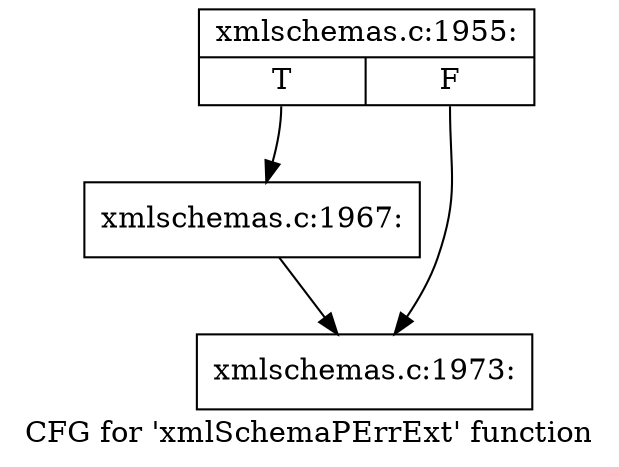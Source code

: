 digraph "CFG for 'xmlSchemaPErrExt' function" {
	label="CFG for 'xmlSchemaPErrExt' function";

	Node0x4cbf140 [shape=record,label="{xmlschemas.c:1955:|{<s0>T|<s1>F}}"];
	Node0x4cbf140:s0 -> Node0x4cc47c0;
	Node0x4cbf140:s1 -> Node0x4cc4810;
	Node0x4cc47c0 [shape=record,label="{xmlschemas.c:1967:}"];
	Node0x4cc47c0 -> Node0x4cc4810;
	Node0x4cc4810 [shape=record,label="{xmlschemas.c:1973:}"];
}
